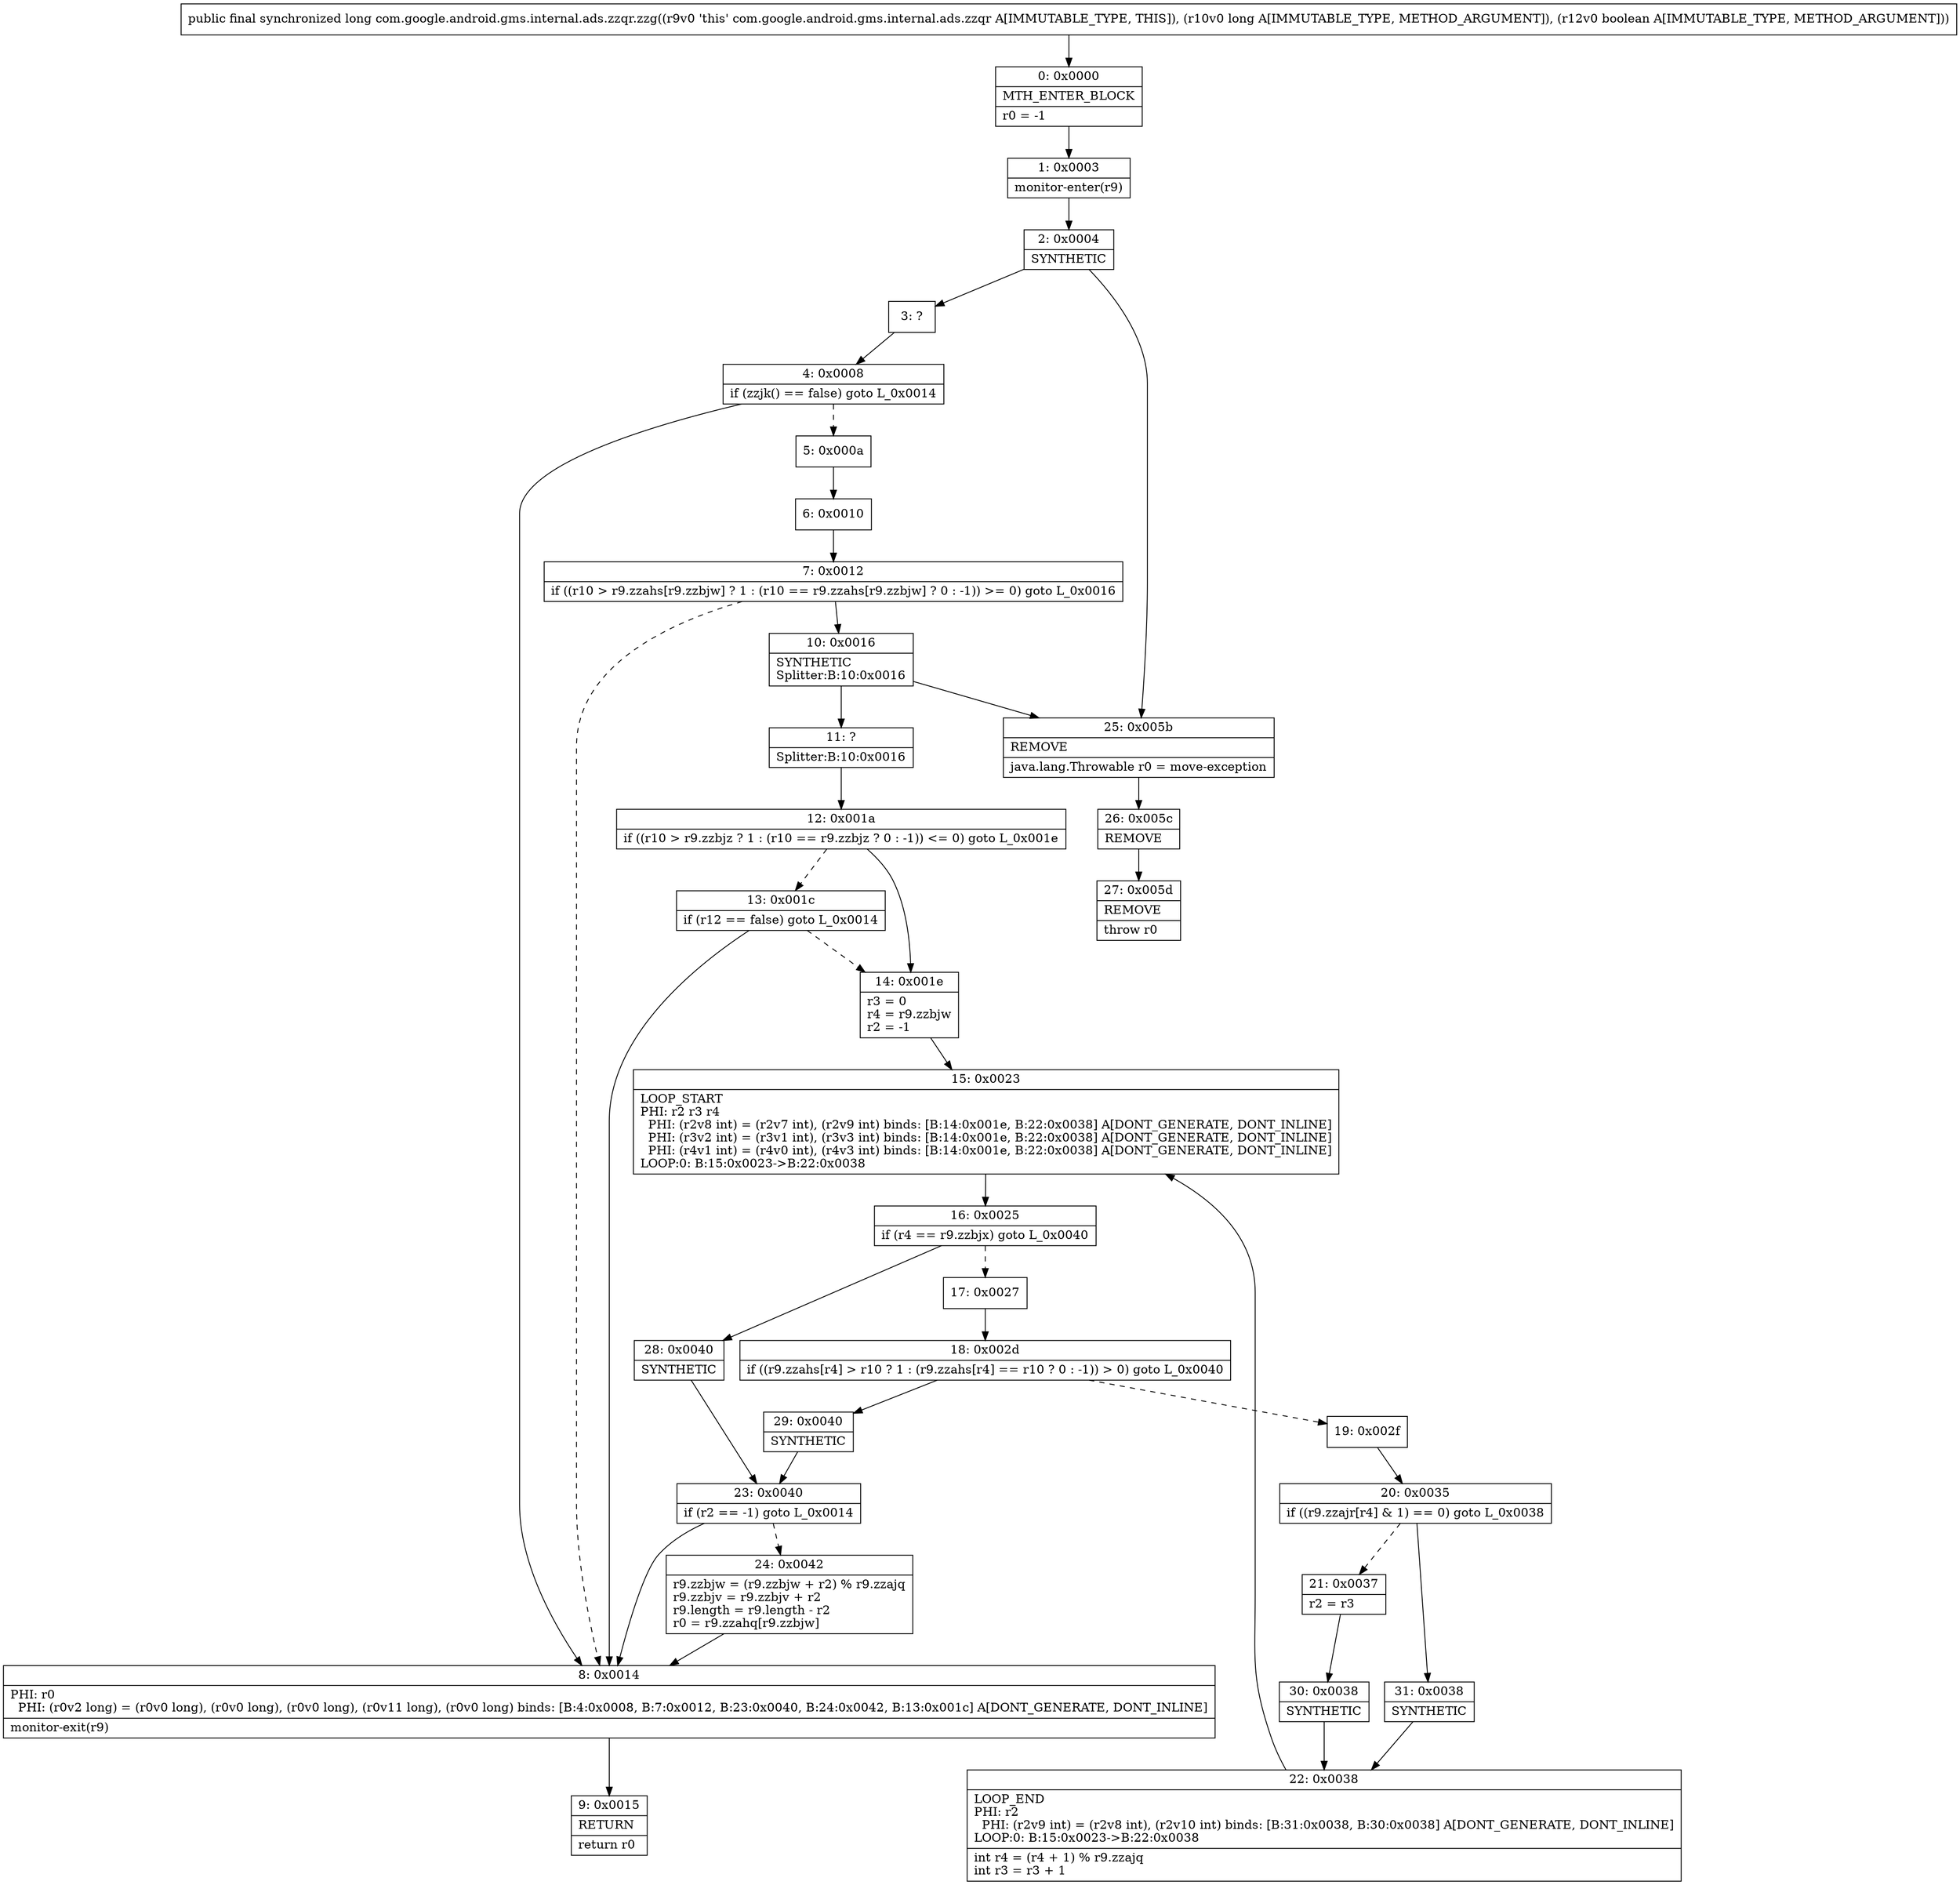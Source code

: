 digraph "CFG forcom.google.android.gms.internal.ads.zzqr.zzg(JZ)J" {
Node_0 [shape=record,label="{0\:\ 0x0000|MTH_ENTER_BLOCK\l|r0 = \-1\l}"];
Node_1 [shape=record,label="{1\:\ 0x0003|monitor\-enter(r9)\l}"];
Node_2 [shape=record,label="{2\:\ 0x0004|SYNTHETIC\l}"];
Node_3 [shape=record,label="{3\:\ ?}"];
Node_4 [shape=record,label="{4\:\ 0x0008|if (zzjk() == false) goto L_0x0014\l}"];
Node_5 [shape=record,label="{5\:\ 0x000a}"];
Node_6 [shape=record,label="{6\:\ 0x0010}"];
Node_7 [shape=record,label="{7\:\ 0x0012|if ((r10 \> r9.zzahs[r9.zzbjw] ? 1 : (r10 == r9.zzahs[r9.zzbjw] ? 0 : \-1)) \>= 0) goto L_0x0016\l}"];
Node_8 [shape=record,label="{8\:\ 0x0014|PHI: r0 \l  PHI: (r0v2 long) = (r0v0 long), (r0v0 long), (r0v0 long), (r0v11 long), (r0v0 long) binds: [B:4:0x0008, B:7:0x0012, B:23:0x0040, B:24:0x0042, B:13:0x001c] A[DONT_GENERATE, DONT_INLINE]\l|monitor\-exit(r9)\l}"];
Node_9 [shape=record,label="{9\:\ 0x0015|RETURN\l|return r0\l}"];
Node_10 [shape=record,label="{10\:\ 0x0016|SYNTHETIC\lSplitter:B:10:0x0016\l}"];
Node_11 [shape=record,label="{11\:\ ?|Splitter:B:10:0x0016\l}"];
Node_12 [shape=record,label="{12\:\ 0x001a|if ((r10 \> r9.zzbjz ? 1 : (r10 == r9.zzbjz ? 0 : \-1)) \<= 0) goto L_0x001e\l}"];
Node_13 [shape=record,label="{13\:\ 0x001c|if (r12 == false) goto L_0x0014\l}"];
Node_14 [shape=record,label="{14\:\ 0x001e|r3 = 0\lr4 = r9.zzbjw\lr2 = \-1\l}"];
Node_15 [shape=record,label="{15\:\ 0x0023|LOOP_START\lPHI: r2 r3 r4 \l  PHI: (r2v8 int) = (r2v7 int), (r2v9 int) binds: [B:14:0x001e, B:22:0x0038] A[DONT_GENERATE, DONT_INLINE]\l  PHI: (r3v2 int) = (r3v1 int), (r3v3 int) binds: [B:14:0x001e, B:22:0x0038] A[DONT_GENERATE, DONT_INLINE]\l  PHI: (r4v1 int) = (r4v0 int), (r4v3 int) binds: [B:14:0x001e, B:22:0x0038] A[DONT_GENERATE, DONT_INLINE]\lLOOP:0: B:15:0x0023\-\>B:22:0x0038\l}"];
Node_16 [shape=record,label="{16\:\ 0x0025|if (r4 == r9.zzbjx) goto L_0x0040\l}"];
Node_17 [shape=record,label="{17\:\ 0x0027}"];
Node_18 [shape=record,label="{18\:\ 0x002d|if ((r9.zzahs[r4] \> r10 ? 1 : (r9.zzahs[r4] == r10 ? 0 : \-1)) \> 0) goto L_0x0040\l}"];
Node_19 [shape=record,label="{19\:\ 0x002f}"];
Node_20 [shape=record,label="{20\:\ 0x0035|if ((r9.zzajr[r4] & 1) == 0) goto L_0x0038\l}"];
Node_21 [shape=record,label="{21\:\ 0x0037|r2 = r3\l}"];
Node_22 [shape=record,label="{22\:\ 0x0038|LOOP_END\lPHI: r2 \l  PHI: (r2v9 int) = (r2v8 int), (r2v10 int) binds: [B:31:0x0038, B:30:0x0038] A[DONT_GENERATE, DONT_INLINE]\lLOOP:0: B:15:0x0023\-\>B:22:0x0038\l|int r4 = (r4 + 1) % r9.zzajq\lint r3 = r3 + 1\l}"];
Node_23 [shape=record,label="{23\:\ 0x0040|if (r2 == \-1) goto L_0x0014\l}"];
Node_24 [shape=record,label="{24\:\ 0x0042|r9.zzbjw = (r9.zzbjw + r2) % r9.zzajq\lr9.zzbjv = r9.zzbjv + r2\lr9.length = r9.length \- r2\lr0 = r9.zzahq[r9.zzbjw]\l}"];
Node_25 [shape=record,label="{25\:\ 0x005b|REMOVE\l|java.lang.Throwable r0 = move\-exception\l}"];
Node_26 [shape=record,label="{26\:\ 0x005c|REMOVE\l}"];
Node_27 [shape=record,label="{27\:\ 0x005d|REMOVE\l|throw r0\l}"];
Node_28 [shape=record,label="{28\:\ 0x0040|SYNTHETIC\l}"];
Node_29 [shape=record,label="{29\:\ 0x0040|SYNTHETIC\l}"];
Node_30 [shape=record,label="{30\:\ 0x0038|SYNTHETIC\l}"];
Node_31 [shape=record,label="{31\:\ 0x0038|SYNTHETIC\l}"];
MethodNode[shape=record,label="{public final synchronized long com.google.android.gms.internal.ads.zzqr.zzg((r9v0 'this' com.google.android.gms.internal.ads.zzqr A[IMMUTABLE_TYPE, THIS]), (r10v0 long A[IMMUTABLE_TYPE, METHOD_ARGUMENT]), (r12v0 boolean A[IMMUTABLE_TYPE, METHOD_ARGUMENT])) }"];
MethodNode -> Node_0;
Node_0 -> Node_1;
Node_1 -> Node_2;
Node_2 -> Node_3;
Node_2 -> Node_25;
Node_3 -> Node_4;
Node_4 -> Node_5[style=dashed];
Node_4 -> Node_8;
Node_5 -> Node_6;
Node_6 -> Node_7;
Node_7 -> Node_8[style=dashed];
Node_7 -> Node_10;
Node_8 -> Node_9;
Node_10 -> Node_11;
Node_10 -> Node_25;
Node_11 -> Node_12;
Node_12 -> Node_13[style=dashed];
Node_12 -> Node_14;
Node_13 -> Node_8;
Node_13 -> Node_14[style=dashed];
Node_14 -> Node_15;
Node_15 -> Node_16;
Node_16 -> Node_17[style=dashed];
Node_16 -> Node_28;
Node_17 -> Node_18;
Node_18 -> Node_19[style=dashed];
Node_18 -> Node_29;
Node_19 -> Node_20;
Node_20 -> Node_21[style=dashed];
Node_20 -> Node_31;
Node_21 -> Node_30;
Node_22 -> Node_15;
Node_23 -> Node_8;
Node_23 -> Node_24[style=dashed];
Node_24 -> Node_8;
Node_25 -> Node_26;
Node_26 -> Node_27;
Node_28 -> Node_23;
Node_29 -> Node_23;
Node_30 -> Node_22;
Node_31 -> Node_22;
}

